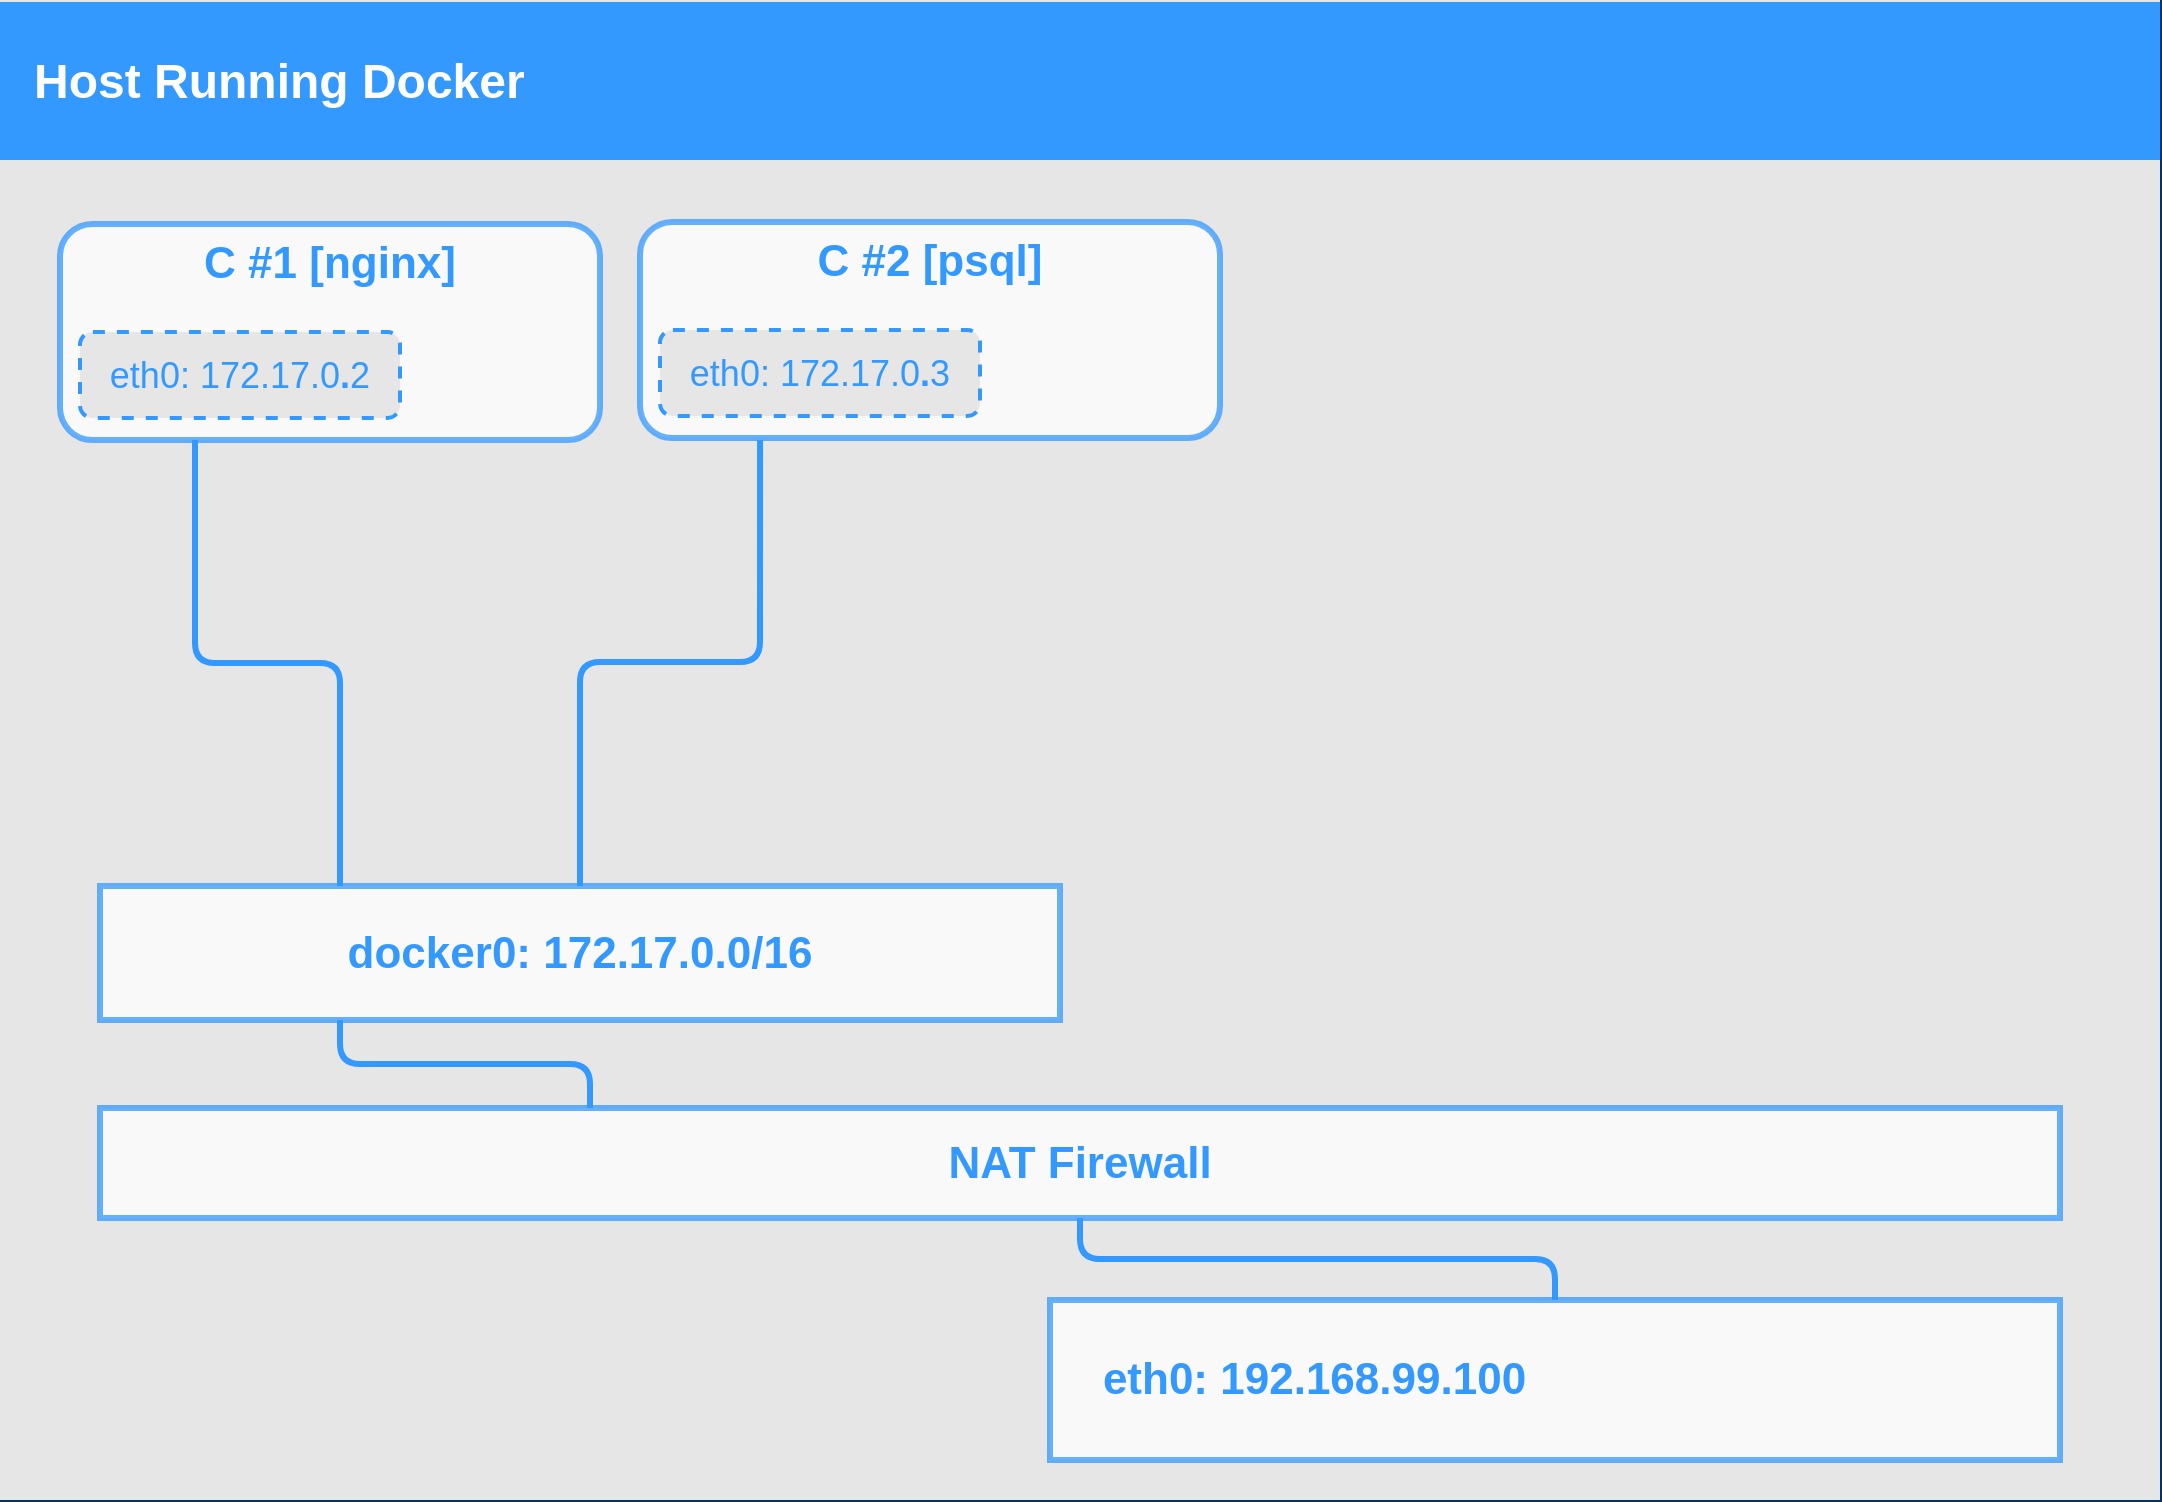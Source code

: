<mxfile version="10.6.3" type="device"><diagram id="6a731a19-8d31-9384-78a2-239565b7b9f0" name="Page-1"><mxGraphModel dx="1672" dy="920" grid="1" gridSize="10" guides="1" tooltips="1" connect="1" arrows="1" fold="1" page="1" pageScale="1" pageWidth="1169" pageHeight="827" background="#003469" math="0" shadow="0"><root><mxCell id="0"/><mxCell id="1" parent="0"/><mxCell id="2019" value="" style="rounded=0;whiteSpace=wrap;html=1;dashed=1;strokeColor=none;strokeWidth=2;fillColor=#E6E6E6;fontFamily=Verdana;fontSize=12;fontColor=#00BEF2;verticalAlign=middle;" parent="1" vertex="1"><mxGeometry x="40" y="40" width="1080" height="750" as="geometry"/></mxCell><mxCell id="2025" value="Host Running Docker" style="whiteSpace=wrap;html=1;dashed=1;strokeColor=none;strokeWidth=2;fillColor=#3399FF;fontFamily=Helvetica;fontSize=24;fontColor=#FFFFFF;fontStyle=1;align=left;spacingLeft=15;" parent="1" vertex="1"><mxGeometry x="40" y="41" width="1080" height="79" as="geometry"/></mxCell><mxCell id="jSE16HTazwkBrNY0yoWK-2089" value="&lt;font color=&quot;#3399FF&quot;&gt;C #1 [nginx]&lt;/font&gt;" style="rounded=1;whiteSpace=wrap;html=1;strokeColor=#3399FF;strokeWidth=3;fillColor=#FFFFFF;fontFamily=Helvetica;fontSize=22;fontColor=#FFB366;opacity=75;verticalAlign=top;fontStyle=1;align=center;" parent="1" vertex="1"><mxGeometry x="70" y="152" width="270" height="108" as="geometry"/></mxCell><mxCell id="jSE16HTazwkBrNY0yoWK-2091" value="&lt;div&gt;&lt;font style=&quot;font-size: 18px&quot;&gt;eth0: 172.17.0&lt;b&gt;.&lt;/b&gt;2&lt;/font&gt;&lt;/div&gt;" style="rounded=1;whiteSpace=wrap;html=1;strokeColor=#3399FF;strokeWidth=2;fillColor=#E6E6E6;fontSize=18;fontColor=#3399FF;align=center;spacingLeft=0;dashed=1;verticalAlign=middle;" parent="1" vertex="1"><mxGeometry x="80" y="206" width="160" height="43" as="geometry"/></mxCell><mxCell id="jSE16HTazwkBrNY0yoWK-2097" value="&lt;div align=&quot;left&quot;&gt;&amp;nbsp;&amp;nbsp;&amp;nbsp; eth0: 192.168.99.100&lt;/div&gt;" style="rounded=0;whiteSpace=wrap;html=1;strokeColor=#3399FF;strokeWidth=3;fillColor=#FFFFFF;fontFamily=Helvetica;fontSize=22;fontColor=#3399FF;opacity=75;verticalAlign=middle;fontStyle=1;align=left;spacingLeft=0;" parent="1" vertex="1"><mxGeometry x="565" y="690" width="505" height="80" as="geometry"/></mxCell><mxCell id="jSE16HTazwkBrNY0yoWK-2099" value="NAT Firewall" style="rounded=0;whiteSpace=wrap;html=1;strokeColor=#3399FF;strokeWidth=3;fillColor=#FFFFFF;fontFamily=Helvetica;fontSize=22;fontColor=#3399FF;opacity=75;verticalAlign=middle;fontStyle=1;align=center;" parent="1" vertex="1"><mxGeometry x="90" y="594" width="980" height="55" as="geometry"/></mxCell><mxCell id="jSE16HTazwkBrNY0yoWK-2101" value="" style="endArrow=none;startArrow=none;html=1;fontSize=22;fontColor=#3399FF;entryX=0.5;entryY=1;entryDx=0;entryDy=0;exitX=0.5;exitY=0;exitDx=0;exitDy=0;strokeColor=#3399FF;strokeWidth=3;targetPerimeterSpacing=0;edgeStyle=orthogonalEdgeStyle;startFill=0;endFill=0;" parent="1" source="jSE16HTazwkBrNY0yoWK-2097" target="jSE16HTazwkBrNY0yoWK-2099" edge="1"><mxGeometry width="50" height="50" relative="1" as="geometry"><mxPoint x="360" y="860" as="sourcePoint"/><mxPoint x="410" y="810" as="targetPoint"/></mxGeometry></mxCell><mxCell id="jSE16HTazwkBrNY0yoWK-2121" value="docker0: 172.17.0.0/16" style="rounded=0;whiteSpace=wrap;html=1;strokeColor=#3399FF;strokeWidth=3;fillColor=#FFFFFF;fontFamily=Helvetica;fontSize=22;fontColor=#3399FF;opacity=75;verticalAlign=middle;fontStyle=1;align=center;" parent="1" vertex="1"><mxGeometry x="90" y="483" width="480" height="67" as="geometry"/></mxCell><mxCell id="jSE16HTazwkBrNY0yoWK-2123" value="&lt;font color=&quot;#3399FF&quot;&gt;C #2 [psql]&lt;/font&gt;" style="rounded=1;whiteSpace=wrap;html=1;strokeColor=#3399FF;strokeWidth=3;fillColor=#FFFFFF;fontFamily=Helvetica;fontSize=22;fontColor=#FFB366;opacity=75;verticalAlign=top;fontStyle=1;align=center;" parent="1" vertex="1"><mxGeometry x="360" y="151" width="290" height="108" as="geometry"/></mxCell><mxCell id="jSE16HTazwkBrNY0yoWK-2124" value="&lt;div&gt;&lt;font style=&quot;font-size: 18px&quot;&gt;eth0: 172.17.0&lt;b&gt;.&lt;/b&gt;3&lt;/font&gt;&lt;/div&gt;" style="rounded=1;whiteSpace=wrap;html=1;strokeColor=#3399FF;strokeWidth=2;fillColor=#E6E6E6;fontSize=18;fontColor=#3399FF;align=center;spacingLeft=0;dashed=1;verticalAlign=middle;" parent="1" vertex="1"><mxGeometry x="370" y="205" width="160" height="43" as="geometry"/></mxCell><mxCell id="jSE16HTazwkBrNY0yoWK-2129" value="" style="endArrow=none;startArrow=none;html=1;strokeColor=#3399FF;strokeWidth=3;fontSize=22;fontColor=#3399FF;entryX=0.25;entryY=1;entryDx=0;entryDy=0;exitX=0.25;exitY=0;exitDx=0;exitDy=0;edgeStyle=orthogonalEdgeStyle;startFill=0;endFill=0;" parent="1" source="jSE16HTazwkBrNY0yoWK-2121" target="jSE16HTazwkBrNY0yoWK-2089" edge="1"><mxGeometry width="50" height="50" relative="1" as="geometry"><mxPoint x="40" y="860" as="sourcePoint"/><mxPoint x="90" y="810" as="targetPoint"/></mxGeometry></mxCell><mxCell id="jSE16HTazwkBrNY0yoWK-2130" value="" style="endArrow=none;startArrow=none;html=1;strokeColor=#3399FF;strokeWidth=3;fontSize=22;fontColor=#3399FF;entryX=0.207;entryY=1.009;entryDx=0;entryDy=0;entryPerimeter=0;exitX=0.5;exitY=0;exitDx=0;exitDy=0;edgeStyle=orthogonalEdgeStyle;startFill=0;endFill=0;" parent="1" source="jSE16HTazwkBrNY0yoWK-2121" target="jSE16HTazwkBrNY0yoWK-2123" edge="1"><mxGeometry width="50" height="50" relative="1" as="geometry"><mxPoint x="40" y="860" as="sourcePoint"/><mxPoint x="90" y="810" as="targetPoint"/></mxGeometry></mxCell><mxCell id="jSE16HTazwkBrNY0yoWK-2146" value="" style="endArrow=none;startArrow=none;html=1;strokeColor=#3399FF;strokeWidth=3;fontSize=22;fontColor=#3399FF;entryX=0.25;entryY=1;entryDx=0;entryDy=0;exitX=0.25;exitY=0;exitDx=0;exitDy=0;edgeStyle=orthogonalEdgeStyle;startFill=0;endFill=0;" parent="1" source="jSE16HTazwkBrNY0yoWK-2099" target="jSE16HTazwkBrNY0yoWK-2121" edge="1"><mxGeometry width="50" height="50" relative="1" as="geometry"><mxPoint x="40" y="860" as="sourcePoint"/><mxPoint x="90" y="810" as="targetPoint"/></mxGeometry></mxCell></root></mxGraphModel></diagram></mxfile>